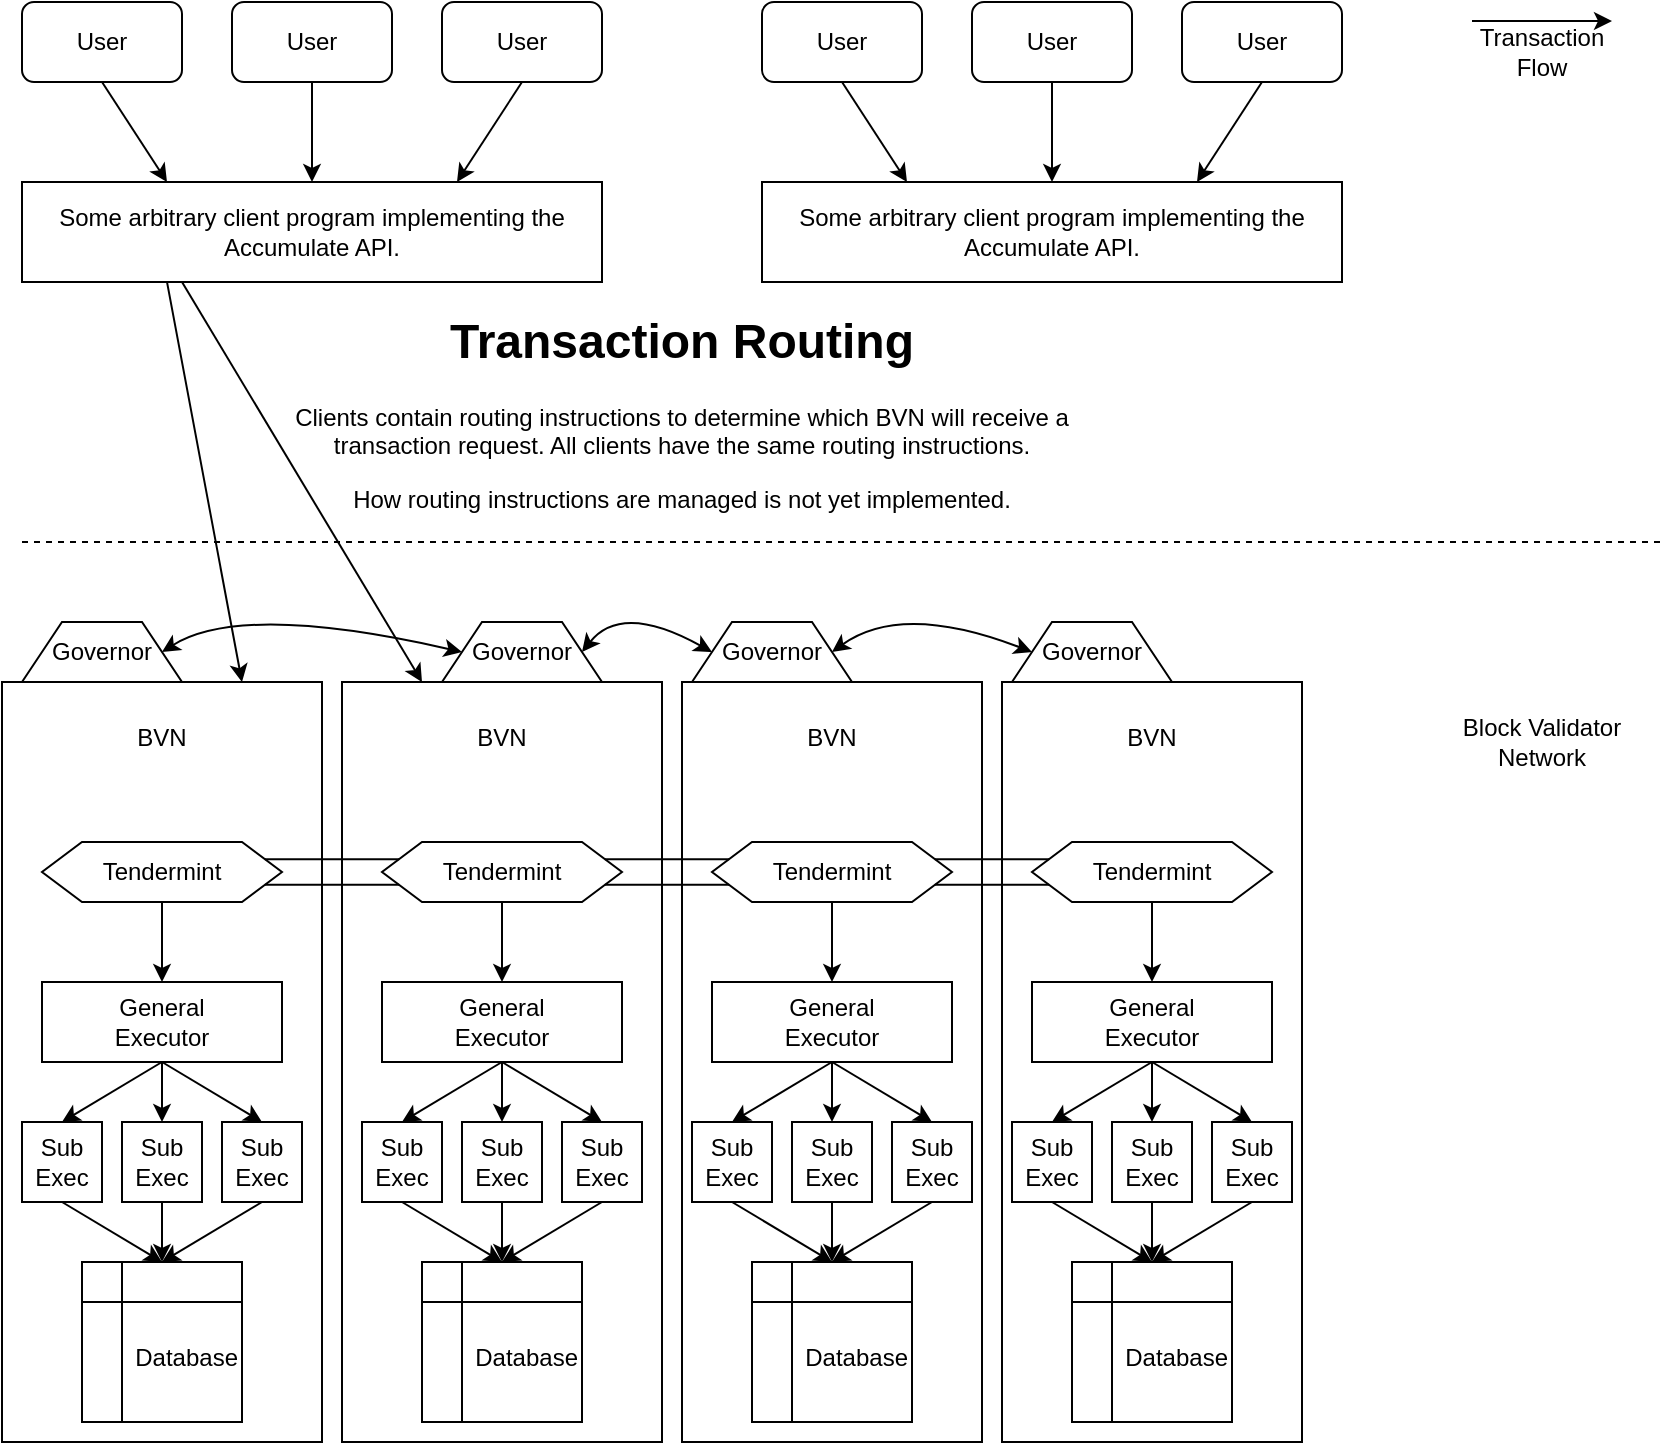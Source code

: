 <mxfile>
    <diagram id="LPmwuTBm0TxSb9VVFmRt" name="Page-1">
        <mxGraphModel dx="1007" dy="790" grid="1" gridSize="10" guides="1" tooltips="1" connect="1" arrows="1" fold="1" page="1" pageScale="1" pageWidth="850" pageHeight="1100" math="0" shadow="0">
            <root>
                <mxCell id="0"/>
                <mxCell id="1" parent="0"/>
                <mxCell id="16" value="User" style="rounded=1;whiteSpace=wrap;html=1;" parent="1" vertex="1">
                    <mxGeometry x="10" y="10" width="80" height="40" as="geometry"/>
                </mxCell>
                <mxCell id="17" value="Some arbitrary client program implementing the Accumulate API." style="rounded=0;whiteSpace=wrap;html=1;" parent="1" vertex="1">
                    <mxGeometry x="10" y="100" width="290" height="50" as="geometry"/>
                </mxCell>
                <mxCell id="18" value="User" style="rounded=1;whiteSpace=wrap;html=1;" parent="1" vertex="1">
                    <mxGeometry x="115" y="10" width="80" height="40" as="geometry"/>
                </mxCell>
                <mxCell id="19" value="User" style="rounded=1;whiteSpace=wrap;html=1;" parent="1" vertex="1">
                    <mxGeometry x="220" y="10" width="80" height="40" as="geometry"/>
                </mxCell>
                <mxCell id="20" value="" style="endArrow=classic;html=1;exitX=0.5;exitY=1;exitDx=0;exitDy=0;entryX=0.25;entryY=0;entryDx=0;entryDy=0;" parent="1" source="16" target="17" edge="1">
                    <mxGeometry width="50" height="50" relative="1" as="geometry">
                        <mxPoint x="470" y="210" as="sourcePoint"/>
                        <mxPoint x="520" y="160" as="targetPoint"/>
                    </mxGeometry>
                </mxCell>
                <mxCell id="21" value="" style="endArrow=classic;html=1;exitX=0.5;exitY=1;exitDx=0;exitDy=0;entryX=0.5;entryY=0;entryDx=0;entryDy=0;" parent="1" source="18" target="17" edge="1">
                    <mxGeometry width="50" height="50" relative="1" as="geometry">
                        <mxPoint x="60" y="60" as="sourcePoint"/>
                        <mxPoint x="131.94" y="108" as="targetPoint"/>
                    </mxGeometry>
                </mxCell>
                <mxCell id="23" value="" style="endArrow=classic;html=1;exitX=0.5;exitY=1;exitDx=0;exitDy=0;entryX=0.75;entryY=0;entryDx=0;entryDy=0;" parent="1" source="19" target="17" edge="1">
                    <mxGeometry width="50" height="50" relative="1" as="geometry">
                        <mxPoint x="60" y="60" as="sourcePoint"/>
                        <mxPoint x="131.94" y="108" as="targetPoint"/>
                    </mxGeometry>
                </mxCell>
                <mxCell id="24" value="User" style="rounded=1;whiteSpace=wrap;html=1;" parent="1" vertex="1">
                    <mxGeometry x="380" y="10" width="80" height="40" as="geometry"/>
                </mxCell>
                <mxCell id="25" value="Some arbitrary client program implementing the Accumulate API." style="rounded=0;whiteSpace=wrap;html=1;" parent="1" vertex="1">
                    <mxGeometry x="380" y="100" width="290" height="50" as="geometry"/>
                </mxCell>
                <mxCell id="26" value="User" style="rounded=1;whiteSpace=wrap;html=1;" parent="1" vertex="1">
                    <mxGeometry x="485" y="10" width="80" height="40" as="geometry"/>
                </mxCell>
                <mxCell id="27" value="User" style="rounded=1;whiteSpace=wrap;html=1;" parent="1" vertex="1">
                    <mxGeometry x="590" y="10" width="80" height="40" as="geometry"/>
                </mxCell>
                <mxCell id="28" value="" style="endArrow=classic;html=1;exitX=0.5;exitY=1;exitDx=0;exitDy=0;entryX=0.25;entryY=0;entryDx=0;entryDy=0;" parent="1" source="24" target="25" edge="1">
                    <mxGeometry width="50" height="50" relative="1" as="geometry">
                        <mxPoint x="840" y="210" as="sourcePoint"/>
                        <mxPoint x="890" y="160" as="targetPoint"/>
                    </mxGeometry>
                </mxCell>
                <mxCell id="29" value="" style="endArrow=classic;html=1;exitX=0.5;exitY=1;exitDx=0;exitDy=0;entryX=0.5;entryY=0;entryDx=0;entryDy=0;" parent="1" source="26" target="25" edge="1">
                    <mxGeometry width="50" height="50" relative="1" as="geometry">
                        <mxPoint x="430" y="60" as="sourcePoint"/>
                        <mxPoint x="501.94" y="108" as="targetPoint"/>
                    </mxGeometry>
                </mxCell>
                <mxCell id="30" value="" style="endArrow=classic;html=1;exitX=0.5;exitY=1;exitDx=0;exitDy=0;entryX=0.75;entryY=0;entryDx=0;entryDy=0;" parent="1" source="27" target="25" edge="1">
                    <mxGeometry width="50" height="50" relative="1" as="geometry">
                        <mxPoint x="430" y="60" as="sourcePoint"/>
                        <mxPoint x="501.94" y="108" as="targetPoint"/>
                    </mxGeometry>
                </mxCell>
                <mxCell id="32" value="&lt;h1&gt;Transaction Routing&lt;/h1&gt;&lt;p&gt;Clients contain routing instructions to determine which BVN will receive a transaction request. All clients have the same routing instructions.&lt;/p&gt;&lt;p&gt;How routing instructions are managed is not yet implemented.&lt;/p&gt;" style="text;html=1;strokeColor=none;fillColor=none;spacing=5;spacingTop=-20;whiteSpace=wrap;overflow=hidden;rounded=0;align=center;" parent="1" vertex="1">
                    <mxGeometry x="140" y="160" width="400" height="120" as="geometry"/>
                </mxCell>
                <mxCell id="85" style="edgeStyle=none;curved=1;html=1;exitX=0.5;exitY=1;exitDx=0;exitDy=0;entryX=0.5;entryY=0;entryDx=0;entryDy=0;" parent="1" source="37" target="72" edge="1">
                    <mxGeometry relative="1" as="geometry"/>
                </mxCell>
                <mxCell id="37" value="&lt;br&gt;BVN" style="rounded=0;whiteSpace=wrap;html=1;verticalAlign=top;" parent="1" vertex="1">
                    <mxGeometry y="350" width="160" height="380" as="geometry"/>
                </mxCell>
                <mxCell id="86" style="edgeStyle=none;curved=1;html=1;exitX=0.5;exitY=1;exitDx=0;exitDy=0;entryX=0.5;entryY=0;entryDx=0;entryDy=0;" parent="1" source="38" target="73" edge="1">
                    <mxGeometry relative="1" as="geometry"/>
                </mxCell>
                <mxCell id="38" value="&lt;br&gt;BVN" style="rounded=0;whiteSpace=wrap;html=1;verticalAlign=top;" parent="1" vertex="1">
                    <mxGeometry x="170" y="350" width="160" height="380" as="geometry"/>
                </mxCell>
                <mxCell id="42" value="Block Validator Network" style="text;html=1;strokeColor=none;fillColor=none;align=center;verticalAlign=middle;whiteSpace=wrap;rounded=0;" parent="1" vertex="1">
                    <mxGeometry x="710" y="365" width="120" height="30" as="geometry"/>
                </mxCell>
                <mxCell id="50" value="Governor" style="shape=trapezoid;perimeter=trapezoidPerimeter;whiteSpace=wrap;html=1;fixedSize=1;" parent="1" vertex="1">
                    <mxGeometry x="10" y="320" width="80" height="30" as="geometry"/>
                </mxCell>
                <mxCell id="51" value="" style="endArrow=none;dashed=1;html=1;" parent="1" edge="1">
                    <mxGeometry width="50" height="50" relative="1" as="geometry">
                        <mxPoint x="10" y="280" as="sourcePoint"/>
                        <mxPoint x="830" y="280" as="targetPoint"/>
                    </mxGeometry>
                </mxCell>
                <mxCell id="52" value="Governor" style="shape=trapezoid;perimeter=trapezoidPerimeter;whiteSpace=wrap;html=1;fixedSize=1;" parent="1" vertex="1">
                    <mxGeometry x="220" y="320" width="80" height="30" as="geometry"/>
                </mxCell>
                <mxCell id="87" style="edgeStyle=none;curved=1;html=1;exitX=0.5;exitY=1;exitDx=0;exitDy=0;entryX=0.5;entryY=0;entryDx=0;entryDy=0;" parent="1" source="59" target="74" edge="1">
                    <mxGeometry relative="1" as="geometry"/>
                </mxCell>
                <mxCell id="59" value="&lt;br&gt;BVN" style="rounded=0;whiteSpace=wrap;html=1;verticalAlign=top;" parent="1" vertex="1">
                    <mxGeometry x="340" y="350" width="150" height="380" as="geometry"/>
                </mxCell>
                <mxCell id="60" value="Governor" style="shape=trapezoid;perimeter=trapezoidPerimeter;whiteSpace=wrap;html=1;fixedSize=1;" parent="1" vertex="1">
                    <mxGeometry x="345" y="320" width="80" height="30" as="geometry"/>
                </mxCell>
                <mxCell id="64" value="" style="endArrow=classic;startArrow=classic;html=1;curved=1;exitX=1;exitY=0.5;exitDx=0;exitDy=0;entryX=0;entryY=0.5;entryDx=0;entryDy=0;" parent="1" source="50" target="52" edge="1">
                    <mxGeometry width="50" height="50" relative="1" as="geometry">
                        <mxPoint x="130" y="310" as="sourcePoint"/>
                        <mxPoint x="490" y="360" as="targetPoint"/>
                        <Array as="points">
                            <mxPoint x="120" y="310"/>
                        </Array>
                    </mxGeometry>
                </mxCell>
                <mxCell id="65" value="" style="endArrow=classic;startArrow=classic;html=1;curved=1;exitX=1;exitY=0.5;exitDx=0;exitDy=0;entryX=0;entryY=0.5;entryDx=0;entryDy=0;" parent="1" source="52" target="60" edge="1">
                    <mxGeometry width="50" height="50" relative="1" as="geometry">
                        <mxPoint x="110" y="345" as="sourcePoint"/>
                        <mxPoint x="200" y="345" as="targetPoint"/>
                        <Array as="points">
                            <mxPoint x="310" y="310"/>
                        </Array>
                    </mxGeometry>
                </mxCell>
                <mxCell id="88" style="edgeStyle=none;curved=1;html=1;exitX=0.5;exitY=1;exitDx=0;exitDy=0;entryX=0.5;entryY=0;entryDx=0;entryDy=0;" parent="1" source="67" target="75" edge="1">
                    <mxGeometry relative="1" as="geometry"/>
                </mxCell>
                <mxCell id="67" value="&lt;br&gt;BVN" style="rounded=0;whiteSpace=wrap;html=1;verticalAlign=top;" parent="1" vertex="1">
                    <mxGeometry x="500" y="350" width="150" height="380" as="geometry"/>
                </mxCell>
                <mxCell id="68" value="Governor" style="shape=trapezoid;perimeter=trapezoidPerimeter;whiteSpace=wrap;html=1;fixedSize=1;" parent="1" vertex="1">
                    <mxGeometry x="505" y="320" width="80" height="30" as="geometry"/>
                </mxCell>
                <mxCell id="69" value="" style="endArrow=classic;startArrow=classic;html=1;curved=1;exitX=1;exitY=0.5;exitDx=0;exitDy=0;entryX=0;entryY=0.5;entryDx=0;entryDy=0;" parent="1" source="60" target="68" edge="1">
                    <mxGeometry width="50" height="50" relative="1" as="geometry">
                        <mxPoint x="280" y="345" as="sourcePoint"/>
                        <mxPoint x="365" y="345" as="targetPoint"/>
                        <Array as="points">
                            <mxPoint x="450" y="310"/>
                        </Array>
                    </mxGeometry>
                </mxCell>
                <mxCell id="70" value="" style="endArrow=classic;html=1;curved=1;exitX=0.25;exitY=1;exitDx=0;exitDy=0;entryX=0.75;entryY=0;entryDx=0;entryDy=0;" parent="1" source="17" target="37" edge="1">
                    <mxGeometry width="50" height="50" relative="1" as="geometry">
                        <mxPoint x="440" y="410" as="sourcePoint"/>
                        <mxPoint x="490" y="360" as="targetPoint"/>
                    </mxGeometry>
                </mxCell>
                <mxCell id="71" value="" style="endArrow=classic;html=1;curved=1;entryX=0.25;entryY=0;entryDx=0;entryDy=0;" parent="1" target="38" edge="1">
                    <mxGeometry width="50" height="50" relative="1" as="geometry">
                        <mxPoint x="90" y="150" as="sourcePoint"/>
                        <mxPoint x="490" y="360" as="targetPoint"/>
                    </mxGeometry>
                </mxCell>
                <mxCell id="90" style="edgeStyle=none;curved=1;html=1;exitX=0.5;exitY=1;exitDx=0;exitDy=0;entryX=0.5;entryY=0;entryDx=0;entryDy=0;" parent="1" source="72" target="89" edge="1">
                    <mxGeometry relative="1" as="geometry"/>
                </mxCell>
                <mxCell id="72" value="Tendermint" style="shape=hexagon;perimeter=hexagonPerimeter2;whiteSpace=wrap;html=1;fixedSize=1;" parent="1" vertex="1">
                    <mxGeometry x="20" y="430" width="120" height="30" as="geometry"/>
                </mxCell>
                <mxCell id="160" style="edgeStyle=none;curved=1;html=1;exitX=0.5;exitY=1;exitDx=0;exitDy=0;entryX=0.5;entryY=0;entryDx=0;entryDy=0;" parent="1" source="73" target="130" edge="1">
                    <mxGeometry relative="1" as="geometry"/>
                </mxCell>
                <mxCell id="73" value="Tendermint" style="shape=hexagon;perimeter=hexagonPerimeter2;whiteSpace=wrap;html=1;fixedSize=1;" parent="1" vertex="1">
                    <mxGeometry x="190" y="430" width="120" height="30" as="geometry"/>
                </mxCell>
                <mxCell id="161" style="edgeStyle=none;curved=1;html=1;exitX=0.5;exitY=1;exitDx=0;exitDy=0;entryX=0.5;entryY=0;entryDx=0;entryDy=0;" parent="1" source="74" target="141" edge="1">
                    <mxGeometry relative="1" as="geometry"/>
                </mxCell>
                <mxCell id="74" value="Tendermint" style="shape=hexagon;perimeter=hexagonPerimeter2;whiteSpace=wrap;html=1;fixedSize=1;" parent="1" vertex="1">
                    <mxGeometry x="355" y="430" width="120" height="30" as="geometry"/>
                </mxCell>
                <mxCell id="162" style="edgeStyle=none;curved=1;html=1;exitX=0.5;exitY=1;exitDx=0;exitDy=0;entryX=0.5;entryY=0;entryDx=0;entryDy=0;" parent="1" source="75" target="152" edge="1">
                    <mxGeometry relative="1" as="geometry"/>
                </mxCell>
                <mxCell id="75" value="Tendermint" style="shape=hexagon;perimeter=hexagonPerimeter2;whiteSpace=wrap;html=1;fixedSize=1;" parent="1" vertex="1">
                    <mxGeometry x="515" y="430" width="120" height="30" as="geometry"/>
                </mxCell>
                <mxCell id="76" value="" style="endArrow=none;html=1;curved=1;exitX=1;exitY=0.25;exitDx=0;exitDy=0;entryX=0;entryY=0.25;entryDx=0;entryDy=0;" parent="1" source="72" target="73" edge="1">
                    <mxGeometry width="50" height="50" relative="1" as="geometry">
                        <mxPoint x="440" y="420" as="sourcePoint"/>
                        <mxPoint x="490" y="370" as="targetPoint"/>
                    </mxGeometry>
                </mxCell>
                <mxCell id="77" value="" style="endArrow=none;html=1;curved=1;exitX=1;exitY=0.75;exitDx=0;exitDy=0;entryX=0;entryY=0.75;entryDx=0;entryDy=0;" parent="1" source="72" target="73" edge="1">
                    <mxGeometry width="50" height="50" relative="1" as="geometry">
                        <mxPoint x="440" y="420" as="sourcePoint"/>
                        <mxPoint x="490" y="370" as="targetPoint"/>
                    </mxGeometry>
                </mxCell>
                <mxCell id="80" value="" style="endArrow=none;html=1;curved=1;exitX=1;exitY=0.75;exitDx=0;exitDy=0;entryX=0;entryY=0.75;entryDx=0;entryDy=0;" parent="1" source="73" target="74" edge="1">
                    <mxGeometry width="50" height="50" relative="1" as="geometry">
                        <mxPoint x="460" y="420" as="sourcePoint"/>
                        <mxPoint x="510" y="370" as="targetPoint"/>
                    </mxGeometry>
                </mxCell>
                <mxCell id="82" value="" style="endArrow=none;html=1;curved=1;exitX=1;exitY=0.25;exitDx=0;exitDy=0;entryX=0;entryY=0.25;entryDx=0;entryDy=0;" parent="1" source="73" target="74" edge="1">
                    <mxGeometry width="50" height="50" relative="1" as="geometry">
                        <mxPoint x="460" y="420" as="sourcePoint"/>
                        <mxPoint x="510" y="370" as="targetPoint"/>
                    </mxGeometry>
                </mxCell>
                <mxCell id="83" value="" style="endArrow=none;html=1;curved=1;exitX=1;exitY=0.25;exitDx=0;exitDy=0;entryX=0;entryY=0.25;entryDx=0;entryDy=0;" parent="1" source="74" target="75" edge="1">
                    <mxGeometry width="50" height="50" relative="1" as="geometry">
                        <mxPoint x="480" y="420" as="sourcePoint"/>
                        <mxPoint x="530" y="370" as="targetPoint"/>
                    </mxGeometry>
                </mxCell>
                <mxCell id="84" value="" style="endArrow=none;html=1;curved=1;exitX=1;exitY=0.75;exitDx=0;exitDy=0;entryX=0;entryY=0.75;entryDx=0;entryDy=0;" parent="1" source="74" target="75" edge="1">
                    <mxGeometry width="50" height="50" relative="1" as="geometry">
                        <mxPoint x="480" y="420" as="sourcePoint"/>
                        <mxPoint x="530" y="370" as="targetPoint"/>
                    </mxGeometry>
                </mxCell>
                <mxCell id="96" style="edgeStyle=none;curved=1;html=1;exitX=0.5;exitY=1;exitDx=0;exitDy=0;entryX=0.5;entryY=0;entryDx=0;entryDy=0;" parent="1" source="89" target="91" edge="1">
                    <mxGeometry relative="1" as="geometry"/>
                </mxCell>
                <mxCell id="97" style="edgeStyle=none;curved=1;html=1;exitX=0.5;exitY=1;exitDx=0;exitDy=0;entryX=0.5;entryY=0;entryDx=0;entryDy=0;" parent="1" source="89" target="92" edge="1">
                    <mxGeometry relative="1" as="geometry"/>
                </mxCell>
                <mxCell id="98" style="edgeStyle=none;curved=1;html=1;exitX=0.5;exitY=1;exitDx=0;exitDy=0;entryX=0.5;entryY=0;entryDx=0;entryDy=0;" parent="1" source="89" target="93" edge="1">
                    <mxGeometry relative="1" as="geometry"/>
                </mxCell>
                <mxCell id="89" value="General&lt;br&gt;Executor" style="rounded=0;whiteSpace=wrap;html=1;" parent="1" vertex="1">
                    <mxGeometry x="20" y="500" width="120" height="40" as="geometry"/>
                </mxCell>
                <mxCell id="124" style="edgeStyle=none;curved=1;html=1;exitX=0.5;exitY=1;exitDx=0;exitDy=0;entryX=0.5;entryY=0;entryDx=0;entryDy=0;" parent="1" source="91" target="123" edge="1">
                    <mxGeometry relative="1" as="geometry"/>
                </mxCell>
                <mxCell id="91" value="Sub&lt;br&gt;Exec" style="rounded=0;whiteSpace=wrap;html=1;" parent="1" vertex="1">
                    <mxGeometry x="10" y="570" width="40" height="40" as="geometry"/>
                </mxCell>
                <mxCell id="125" style="edgeStyle=none;curved=1;html=1;exitX=0.5;exitY=1;exitDx=0;exitDy=0;entryX=0.5;entryY=0;entryDx=0;entryDy=0;" parent="1" source="92" target="123" edge="1">
                    <mxGeometry relative="1" as="geometry"/>
                </mxCell>
                <mxCell id="92" value="Sub&lt;br&gt;Exec" style="rounded=0;whiteSpace=wrap;html=1;" parent="1" vertex="1">
                    <mxGeometry x="60" y="570" width="40" height="40" as="geometry"/>
                </mxCell>
                <mxCell id="126" style="edgeStyle=none;curved=1;html=1;exitX=0.5;exitY=1;exitDx=0;exitDy=0;entryX=0.5;entryY=0;entryDx=0;entryDy=0;" parent="1" source="93" target="123" edge="1">
                    <mxGeometry relative="1" as="geometry"/>
                </mxCell>
                <mxCell id="93" value="Sub&lt;br&gt;Exec" style="rounded=0;whiteSpace=wrap;html=1;" parent="1" vertex="1">
                    <mxGeometry x="110" y="570" width="40" height="40" as="geometry"/>
                </mxCell>
                <mxCell id="123" value="&lt;br&gt;Database" style="shape=internalStorage;whiteSpace=wrap;html=1;backgroundOutline=1;align=right;" parent="1" vertex="1">
                    <mxGeometry x="40" y="640" width="80" height="80" as="geometry"/>
                </mxCell>
                <mxCell id="127" style="edgeStyle=none;curved=1;html=1;exitX=0.5;exitY=1;exitDx=0;exitDy=0;entryX=0.5;entryY=0;entryDx=0;entryDy=0;" parent="1" source="130" target="132" edge="1">
                    <mxGeometry relative="1" as="geometry"/>
                </mxCell>
                <mxCell id="128" style="edgeStyle=none;curved=1;html=1;exitX=0.5;exitY=1;exitDx=0;exitDy=0;entryX=0.5;entryY=0;entryDx=0;entryDy=0;" parent="1" source="130" target="134" edge="1">
                    <mxGeometry relative="1" as="geometry"/>
                </mxCell>
                <mxCell id="129" style="edgeStyle=none;curved=1;html=1;exitX=0.5;exitY=1;exitDx=0;exitDy=0;entryX=0.5;entryY=0;entryDx=0;entryDy=0;" parent="1" source="130" target="136" edge="1">
                    <mxGeometry relative="1" as="geometry"/>
                </mxCell>
                <mxCell id="130" value="General&lt;br&gt;Executor" style="rounded=0;whiteSpace=wrap;html=1;" parent="1" vertex="1">
                    <mxGeometry x="190" y="500" width="120" height="40" as="geometry"/>
                </mxCell>
                <mxCell id="131" style="edgeStyle=none;curved=1;html=1;exitX=0.5;exitY=1;exitDx=0;exitDy=0;entryX=0.5;entryY=0;entryDx=0;entryDy=0;" parent="1" source="132" target="137" edge="1">
                    <mxGeometry relative="1" as="geometry"/>
                </mxCell>
                <mxCell id="132" value="Sub&lt;br&gt;Exec" style="rounded=0;whiteSpace=wrap;html=1;" parent="1" vertex="1">
                    <mxGeometry x="180" y="570" width="40" height="40" as="geometry"/>
                </mxCell>
                <mxCell id="133" style="edgeStyle=none;curved=1;html=1;exitX=0.5;exitY=1;exitDx=0;exitDy=0;entryX=0.5;entryY=0;entryDx=0;entryDy=0;" parent="1" source="134" target="137" edge="1">
                    <mxGeometry relative="1" as="geometry"/>
                </mxCell>
                <mxCell id="134" value="Sub&lt;br&gt;Exec" style="rounded=0;whiteSpace=wrap;html=1;" parent="1" vertex="1">
                    <mxGeometry x="230" y="570" width="40" height="40" as="geometry"/>
                </mxCell>
                <mxCell id="135" style="edgeStyle=none;curved=1;html=1;exitX=0.5;exitY=1;exitDx=0;exitDy=0;entryX=0.5;entryY=0;entryDx=0;entryDy=0;" parent="1" source="136" target="137" edge="1">
                    <mxGeometry relative="1" as="geometry"/>
                </mxCell>
                <mxCell id="136" value="Sub&lt;br&gt;Exec" style="rounded=0;whiteSpace=wrap;html=1;" parent="1" vertex="1">
                    <mxGeometry x="280" y="570" width="40" height="40" as="geometry"/>
                </mxCell>
                <mxCell id="137" value="&lt;br&gt;Database" style="shape=internalStorage;whiteSpace=wrap;html=1;backgroundOutline=1;align=right;" parent="1" vertex="1">
                    <mxGeometry x="210" y="640" width="80" height="80" as="geometry"/>
                </mxCell>
                <mxCell id="138" style="edgeStyle=none;curved=1;html=1;exitX=0.5;exitY=1;exitDx=0;exitDy=0;entryX=0.5;entryY=0;entryDx=0;entryDy=0;" parent="1" source="141" target="143" edge="1">
                    <mxGeometry relative="1" as="geometry"/>
                </mxCell>
                <mxCell id="139" style="edgeStyle=none;curved=1;html=1;exitX=0.5;exitY=1;exitDx=0;exitDy=0;entryX=0.5;entryY=0;entryDx=0;entryDy=0;" parent="1" source="141" target="145" edge="1">
                    <mxGeometry relative="1" as="geometry"/>
                </mxCell>
                <mxCell id="140" style="edgeStyle=none;curved=1;html=1;exitX=0.5;exitY=1;exitDx=0;exitDy=0;entryX=0.5;entryY=0;entryDx=0;entryDy=0;" parent="1" source="141" target="147" edge="1">
                    <mxGeometry relative="1" as="geometry"/>
                </mxCell>
                <mxCell id="141" value="General&lt;br&gt;Executor" style="rounded=0;whiteSpace=wrap;html=1;" parent="1" vertex="1">
                    <mxGeometry x="355" y="500" width="120" height="40" as="geometry"/>
                </mxCell>
                <mxCell id="142" style="edgeStyle=none;curved=1;html=1;exitX=0.5;exitY=1;exitDx=0;exitDy=0;entryX=0.5;entryY=0;entryDx=0;entryDy=0;" parent="1" source="143" target="148" edge="1">
                    <mxGeometry relative="1" as="geometry"/>
                </mxCell>
                <mxCell id="143" value="Sub&lt;br&gt;Exec" style="rounded=0;whiteSpace=wrap;html=1;" parent="1" vertex="1">
                    <mxGeometry x="345" y="570" width="40" height="40" as="geometry"/>
                </mxCell>
                <mxCell id="144" style="edgeStyle=none;curved=1;html=1;exitX=0.5;exitY=1;exitDx=0;exitDy=0;entryX=0.5;entryY=0;entryDx=0;entryDy=0;" parent="1" source="145" target="148" edge="1">
                    <mxGeometry relative="1" as="geometry"/>
                </mxCell>
                <mxCell id="145" value="Sub&lt;br&gt;Exec" style="rounded=0;whiteSpace=wrap;html=1;" parent="1" vertex="1">
                    <mxGeometry x="395" y="570" width="40" height="40" as="geometry"/>
                </mxCell>
                <mxCell id="146" style="edgeStyle=none;curved=1;html=1;exitX=0.5;exitY=1;exitDx=0;exitDy=0;entryX=0.5;entryY=0;entryDx=0;entryDy=0;" parent="1" source="147" target="148" edge="1">
                    <mxGeometry relative="1" as="geometry"/>
                </mxCell>
                <mxCell id="147" value="Sub&lt;br&gt;Exec" style="rounded=0;whiteSpace=wrap;html=1;" parent="1" vertex="1">
                    <mxGeometry x="445" y="570" width="40" height="40" as="geometry"/>
                </mxCell>
                <mxCell id="148" value="&lt;br&gt;Database" style="shape=internalStorage;whiteSpace=wrap;html=1;backgroundOutline=1;align=right;" parent="1" vertex="1">
                    <mxGeometry x="375" y="640" width="80" height="80" as="geometry"/>
                </mxCell>
                <mxCell id="149" style="edgeStyle=none;curved=1;html=1;exitX=0.5;exitY=1;exitDx=0;exitDy=0;entryX=0.5;entryY=0;entryDx=0;entryDy=0;" parent="1" source="152" target="154" edge="1">
                    <mxGeometry relative="1" as="geometry"/>
                </mxCell>
                <mxCell id="150" style="edgeStyle=none;curved=1;html=1;exitX=0.5;exitY=1;exitDx=0;exitDy=0;entryX=0.5;entryY=0;entryDx=0;entryDy=0;" parent="1" source="152" target="156" edge="1">
                    <mxGeometry relative="1" as="geometry"/>
                </mxCell>
                <mxCell id="151" style="edgeStyle=none;curved=1;html=1;exitX=0.5;exitY=1;exitDx=0;exitDy=0;entryX=0.5;entryY=0;entryDx=0;entryDy=0;" parent="1" source="152" target="158" edge="1">
                    <mxGeometry relative="1" as="geometry"/>
                </mxCell>
                <mxCell id="152" value="General&lt;br&gt;Executor" style="rounded=0;whiteSpace=wrap;html=1;" parent="1" vertex="1">
                    <mxGeometry x="515" y="500" width="120" height="40" as="geometry"/>
                </mxCell>
                <mxCell id="153" style="edgeStyle=none;curved=1;html=1;exitX=0.5;exitY=1;exitDx=0;exitDy=0;entryX=0.5;entryY=0;entryDx=0;entryDy=0;" parent="1" source="154" target="159" edge="1">
                    <mxGeometry relative="1" as="geometry"/>
                </mxCell>
                <mxCell id="154" value="Sub&lt;br&gt;Exec" style="rounded=0;whiteSpace=wrap;html=1;" parent="1" vertex="1">
                    <mxGeometry x="505" y="570" width="40" height="40" as="geometry"/>
                </mxCell>
                <mxCell id="155" style="edgeStyle=none;curved=1;html=1;exitX=0.5;exitY=1;exitDx=0;exitDy=0;entryX=0.5;entryY=0;entryDx=0;entryDy=0;" parent="1" source="156" target="159" edge="1">
                    <mxGeometry relative="1" as="geometry"/>
                </mxCell>
                <mxCell id="156" value="Sub&lt;br&gt;Exec" style="rounded=0;whiteSpace=wrap;html=1;" parent="1" vertex="1">
                    <mxGeometry x="555" y="570" width="40" height="40" as="geometry"/>
                </mxCell>
                <mxCell id="157" style="edgeStyle=none;curved=1;html=1;exitX=0.5;exitY=1;exitDx=0;exitDy=0;entryX=0.5;entryY=0;entryDx=0;entryDy=0;" parent="1" source="158" target="159" edge="1">
                    <mxGeometry relative="1" as="geometry"/>
                </mxCell>
                <mxCell id="158" value="Sub&lt;br&gt;Exec" style="rounded=0;whiteSpace=wrap;html=1;" parent="1" vertex="1">
                    <mxGeometry x="605" y="570" width="40" height="40" as="geometry"/>
                </mxCell>
                <mxCell id="159" value="&lt;br&gt;Database" style="shape=internalStorage;whiteSpace=wrap;html=1;backgroundOutline=1;align=right;" parent="1" vertex="1">
                    <mxGeometry x="535" y="640" width="80" height="80" as="geometry"/>
                </mxCell>
                <mxCell id="163" value="" style="endArrow=classic;html=1;" parent="1" edge="1">
                    <mxGeometry width="50" height="50" relative="1" as="geometry">
                        <mxPoint x="735" y="19.5" as="sourcePoint"/>
                        <mxPoint x="805" y="19.5" as="targetPoint"/>
                    </mxGeometry>
                </mxCell>
                <mxCell id="164" value="Transaction&lt;br&gt;Flow" style="text;html=1;strokeColor=none;fillColor=none;align=center;verticalAlign=middle;whiteSpace=wrap;rounded=0;" parent="1" vertex="1">
                    <mxGeometry x="740" y="20" width="60" height="30" as="geometry"/>
                </mxCell>
            </root>
        </mxGraphModel>
    </diagram>
</mxfile>